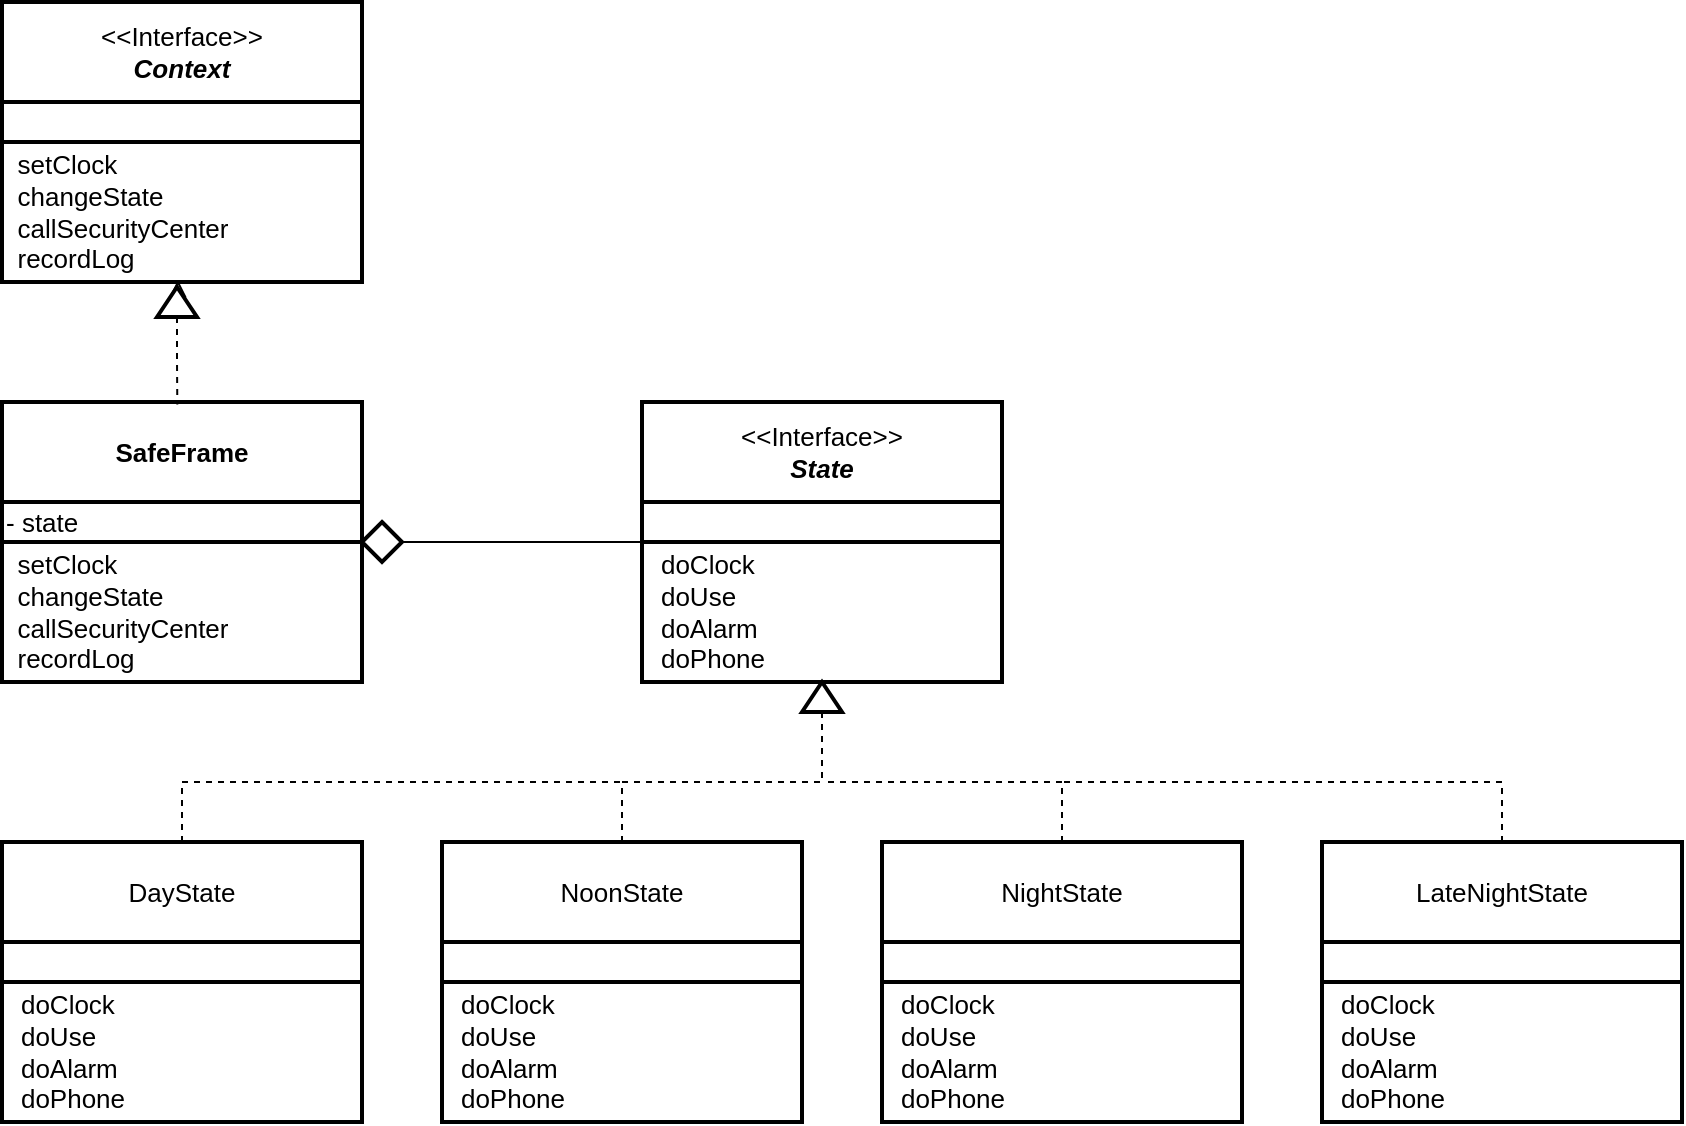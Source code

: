 <mxfile version="14.7.3" type="github">
  <diagram id="VLqiQ4smgDCN_QXW5N22" name="Page-1">
    <mxGraphModel dx="2012" dy="670" grid="1" gridSize="10" guides="1" tooltips="1" connect="1" arrows="1" fold="1" page="1" pageScale="1" pageWidth="827" pageHeight="1169" math="0" shadow="0">
      <root>
        <mxCell id="0" />
        <mxCell id="1" parent="0" />
        <mxCell id="QrUBCONkjMTxRwLSOclj-4" value="" style="rounded=0;whiteSpace=wrap;html=1;fontSize=13;strokeWidth=2;" vertex="1" parent="1">
          <mxGeometry y="80" width="180" height="140" as="geometry" />
        </mxCell>
        <mxCell id="QrUBCONkjMTxRwLSOclj-2" value="&lt;div style=&quot;text-align: left ; font-size: 13px&quot;&gt;&lt;span style=&quot;font-size: 13px&quot;&gt;setClock&lt;/span&gt;&lt;/div&gt;&lt;div style=&quot;text-align: left ; font-size: 13px&quot;&gt;&lt;span style=&quot;font-size: 13px&quot;&gt;changeState&lt;/span&gt;&lt;/div&gt;&lt;div style=&quot;text-align: left ; font-size: 13px&quot;&gt;&lt;span style=&quot;font-size: 13px&quot;&gt;callSecurityCenter&lt;/span&gt;&lt;/div&gt;&lt;div style=&quot;text-align: left ; font-size: 13px&quot;&gt;&lt;span style=&quot;font-size: 13px&quot;&gt;recordLog&lt;/span&gt;&lt;/div&gt;" style="text;html=1;align=center;verticalAlign=middle;resizable=0;points=[];autosize=1;strokeColor=none;strokeWidth=2;fontSize=13;" vertex="1" parent="1">
          <mxGeometry y="150" width="120" height="70" as="geometry" />
        </mxCell>
        <mxCell id="QrUBCONkjMTxRwLSOclj-5" value="&amp;lt;&amp;lt;Interface&amp;gt;&amp;gt;&lt;br&gt;&lt;b&gt;&lt;i&gt;Context&lt;/i&gt;&lt;/b&gt;" style="rounded=0;whiteSpace=wrap;html=1;fontSize=13;strokeWidth=2;" vertex="1" parent="1">
          <mxGeometry y="80" width="180" height="50" as="geometry" />
        </mxCell>
        <mxCell id="QrUBCONkjMTxRwLSOclj-6" value="" style="rounded=0;whiteSpace=wrap;html=1;fontSize=13;strokeWidth=2;" vertex="1" parent="1">
          <mxGeometry y="130" width="180" height="20" as="geometry" />
        </mxCell>
        <mxCell id="QrUBCONkjMTxRwLSOclj-9" value="" style="rounded=0;whiteSpace=wrap;html=1;fontSize=13;strokeWidth=2;" vertex="1" parent="1">
          <mxGeometry y="280" width="180" height="140" as="geometry" />
        </mxCell>
        <mxCell id="QrUBCONkjMTxRwLSOclj-10" value="&lt;div style=&quot;text-align: left ; font-size: 13px&quot;&gt;&lt;span style=&quot;font-size: 13px&quot;&gt;setClock&lt;/span&gt;&lt;/div&gt;&lt;div style=&quot;text-align: left ; font-size: 13px&quot;&gt;&lt;span style=&quot;font-size: 13px&quot;&gt;changeState&lt;/span&gt;&lt;/div&gt;&lt;div style=&quot;text-align: left ; font-size: 13px&quot;&gt;&lt;span style=&quot;font-size: 13px&quot;&gt;callSecurityCenter&lt;/span&gt;&lt;/div&gt;&lt;div style=&quot;text-align: left ; font-size: 13px&quot;&gt;&lt;span style=&quot;font-size: 13px&quot;&gt;recordLog&lt;/span&gt;&lt;/div&gt;" style="text;html=1;align=center;verticalAlign=middle;resizable=0;points=[];autosize=1;strokeColor=none;strokeWidth=2;fontSize=13;" vertex="1" parent="1">
          <mxGeometry y="350" width="120" height="70" as="geometry" />
        </mxCell>
        <mxCell id="QrUBCONkjMTxRwLSOclj-34" style="edgeStyle=orthogonalEdgeStyle;rounded=0;orthogonalLoop=1;jettySize=auto;html=1;exitX=0.5;exitY=0;exitDx=0;exitDy=0;entryX=0.733;entryY=0.986;entryDx=0;entryDy=0;entryPerimeter=0;fontSize=13;dashed=1;endArrow=block;endFill=0;startArrow=none;" edge="1" parent="1" source="QrUBCONkjMTxRwLSOclj-47" target="QrUBCONkjMTxRwLSOclj-2">
          <mxGeometry relative="1" as="geometry">
            <Array as="points" />
          </mxGeometry>
        </mxCell>
        <mxCell id="QrUBCONkjMTxRwLSOclj-11" value="&lt;b&gt;SafeFrame&lt;/b&gt;" style="rounded=0;whiteSpace=wrap;html=1;fontSize=13;strokeWidth=2;" vertex="1" parent="1">
          <mxGeometry y="280" width="180" height="50" as="geometry" />
        </mxCell>
        <mxCell id="QrUBCONkjMTxRwLSOclj-36" style="edgeStyle=orthogonalEdgeStyle;rounded=0;orthogonalLoop=1;jettySize=auto;html=1;exitX=1;exitY=1;exitDx=0;exitDy=0;entryX=0;entryY=1;entryDx=0;entryDy=0;fontSize=13;endArrow=none;endFill=0;startArrow=diamond;startFill=1;" edge="1" parent="1" source="QrUBCONkjMTxRwLSOclj-12" target="QrUBCONkjMTxRwLSOclj-16">
          <mxGeometry relative="1" as="geometry">
            <Array as="points">
              <mxPoint x="260" y="350" />
              <mxPoint x="260" y="350" />
            </Array>
          </mxGeometry>
        </mxCell>
        <mxCell id="QrUBCONkjMTxRwLSOclj-12" value="- state" style="rounded=0;whiteSpace=wrap;html=1;fontSize=13;strokeWidth=2;align=left;" vertex="1" parent="1">
          <mxGeometry y="330" width="180" height="20" as="geometry" />
        </mxCell>
        <mxCell id="QrUBCONkjMTxRwLSOclj-13" value="" style="rounded=0;whiteSpace=wrap;html=1;fontSize=13;strokeWidth=2;" vertex="1" parent="1">
          <mxGeometry x="320" y="280" width="180" height="140" as="geometry" />
        </mxCell>
        <mxCell id="QrUBCONkjMTxRwLSOclj-14" value="&lt;div style=&quot;text-align: left ; font-size: 13px&quot;&gt;&lt;span style=&quot;font-size: 13px&quot;&gt;doClock&lt;/span&gt;&lt;/div&gt;&lt;div style=&quot;text-align: left ; font-size: 13px&quot;&gt;doUse&lt;/div&gt;&lt;div style=&quot;text-align: left ; font-size: 13px&quot;&gt;doAlarm&lt;/div&gt;&lt;div style=&quot;text-align: left ; font-size: 13px&quot;&gt;doPhone&lt;/div&gt;" style="text;html=1;align=center;verticalAlign=middle;resizable=0;points=[];autosize=1;strokeColor=none;strokeWidth=2;fontSize=13;" vertex="1" parent="1">
          <mxGeometry x="320" y="350" width="70" height="70" as="geometry" />
        </mxCell>
        <mxCell id="QrUBCONkjMTxRwLSOclj-15" value="&amp;lt;&amp;lt;Interface&amp;gt;&amp;gt;&lt;br&gt;&lt;b&gt;&lt;i&gt;State&lt;/i&gt;&lt;/b&gt;" style="rounded=0;whiteSpace=wrap;html=1;fontSize=13;strokeWidth=2;" vertex="1" parent="1">
          <mxGeometry x="320" y="280" width="180" height="50" as="geometry" />
        </mxCell>
        <mxCell id="QrUBCONkjMTxRwLSOclj-16" value="" style="rounded=0;whiteSpace=wrap;html=1;fontSize=13;strokeWidth=2;" vertex="1" parent="1">
          <mxGeometry x="320" y="330" width="180" height="20" as="geometry" />
        </mxCell>
        <mxCell id="QrUBCONkjMTxRwLSOclj-17" value="" style="rounded=0;whiteSpace=wrap;html=1;fontSize=13;strokeWidth=2;" vertex="1" parent="1">
          <mxGeometry y="500" width="180" height="140" as="geometry" />
        </mxCell>
        <mxCell id="QrUBCONkjMTxRwLSOclj-18" value="&lt;div style=&quot;text-align: left ; font-size: 13px&quot;&gt;&lt;span style=&quot;font-size: 13px&quot;&gt;doClock&lt;/span&gt;&lt;/div&gt;&lt;div style=&quot;text-align: left ; font-size: 13px&quot;&gt;doUse&lt;/div&gt;&lt;div style=&quot;text-align: left ; font-size: 13px&quot;&gt;doAlarm&lt;/div&gt;&lt;div style=&quot;text-align: left ; font-size: 13px&quot;&gt;doPhone&lt;/div&gt;" style="text;html=1;align=center;verticalAlign=middle;resizable=0;points=[];autosize=1;strokeColor=none;strokeWidth=2;fontSize=13;" vertex="1" parent="1">
          <mxGeometry y="570" width="70" height="70" as="geometry" />
        </mxCell>
        <mxCell id="QrUBCONkjMTxRwLSOclj-43" style="edgeStyle=orthogonalEdgeStyle;rounded=0;orthogonalLoop=1;jettySize=auto;html=1;exitX=0.5;exitY=0;exitDx=0;exitDy=0;dashed=1;fontSize=13;startArrow=none;startFill=0;endArrow=none;endFill=0;" edge="1" parent="1" source="QrUBCONkjMTxRwLSOclj-19">
          <mxGeometry relative="1" as="geometry">
            <mxPoint x="310" y="470" as="targetPoint" />
            <Array as="points">
              <mxPoint x="90" y="470" />
            </Array>
          </mxGeometry>
        </mxCell>
        <mxCell id="QrUBCONkjMTxRwLSOclj-19" value="DayState" style="rounded=0;whiteSpace=wrap;html=1;fontSize=13;strokeWidth=2;" vertex="1" parent="1">
          <mxGeometry y="500" width="180" height="50" as="geometry" />
        </mxCell>
        <mxCell id="QrUBCONkjMTxRwLSOclj-20" value="" style="rounded=0;whiteSpace=wrap;html=1;fontSize=13;strokeWidth=2;" vertex="1" parent="1">
          <mxGeometry y="550" width="180" height="20" as="geometry" />
        </mxCell>
        <mxCell id="QrUBCONkjMTxRwLSOclj-21" value="" style="rounded=0;whiteSpace=wrap;html=1;fontSize=13;strokeWidth=2;" vertex="1" parent="1">
          <mxGeometry x="220" y="500" width="180" height="140" as="geometry" />
        </mxCell>
        <mxCell id="QrUBCONkjMTxRwLSOclj-22" value="&lt;div style=&quot;text-align: left ; font-size: 13px&quot;&gt;&lt;span style=&quot;font-size: 13px&quot;&gt;doClock&lt;/span&gt;&lt;/div&gt;&lt;div style=&quot;text-align: left ; font-size: 13px&quot;&gt;doUse&lt;/div&gt;&lt;div style=&quot;text-align: left ; font-size: 13px&quot;&gt;doAlarm&lt;/div&gt;&lt;div style=&quot;text-align: left ; font-size: 13px&quot;&gt;doPhone&lt;/div&gt;" style="text;html=1;align=center;verticalAlign=middle;resizable=0;points=[];autosize=1;strokeColor=none;strokeWidth=2;fontSize=13;" vertex="1" parent="1">
          <mxGeometry x="220" y="570" width="70" height="70" as="geometry" />
        </mxCell>
        <mxCell id="QrUBCONkjMTxRwLSOclj-41" style="edgeStyle=orthogonalEdgeStyle;rounded=0;orthogonalLoop=1;jettySize=auto;html=1;exitX=0.5;exitY=0;exitDx=0;exitDy=0;entryX=0.5;entryY=1;entryDx=0;entryDy=0;fontSize=13;startArrow=none;startFill=0;endArrow=block;endFill=0;dashed=1;" edge="1" parent="1" source="QrUBCONkjMTxRwLSOclj-23" target="QrUBCONkjMTxRwLSOclj-13">
          <mxGeometry relative="1" as="geometry">
            <Array as="points">
              <mxPoint x="310" y="470" />
              <mxPoint x="410" y="470" />
            </Array>
          </mxGeometry>
        </mxCell>
        <mxCell id="QrUBCONkjMTxRwLSOclj-23" value="NoonState" style="rounded=0;whiteSpace=wrap;html=1;fontSize=13;strokeWidth=2;" vertex="1" parent="1">
          <mxGeometry x="220" y="500" width="180" height="50" as="geometry" />
        </mxCell>
        <mxCell id="QrUBCONkjMTxRwLSOclj-24" value="" style="rounded=0;whiteSpace=wrap;html=1;fontSize=13;strokeWidth=2;" vertex="1" parent="1">
          <mxGeometry x="220" y="550" width="180" height="20" as="geometry" />
        </mxCell>
        <mxCell id="QrUBCONkjMTxRwLSOclj-25" value="" style="rounded=0;whiteSpace=wrap;html=1;fontSize=13;strokeWidth=2;" vertex="1" parent="1">
          <mxGeometry x="440" y="500" width="180" height="140" as="geometry" />
        </mxCell>
        <mxCell id="QrUBCONkjMTxRwLSOclj-26" value="&lt;div style=&quot;text-align: left ; font-size: 13px&quot;&gt;&lt;span style=&quot;font-size: 13px&quot;&gt;doClock&lt;/span&gt;&lt;/div&gt;&lt;div style=&quot;text-align: left ; font-size: 13px&quot;&gt;doUse&lt;/div&gt;&lt;div style=&quot;text-align: left ; font-size: 13px&quot;&gt;doAlarm&lt;/div&gt;&lt;div style=&quot;text-align: left ; font-size: 13px&quot;&gt;doPhone&lt;/div&gt;" style="text;html=1;align=center;verticalAlign=middle;resizable=0;points=[];autosize=1;strokeColor=none;strokeWidth=2;fontSize=13;" vertex="1" parent="1">
          <mxGeometry x="440" y="570" width="70" height="70" as="geometry" />
        </mxCell>
        <mxCell id="QrUBCONkjMTxRwLSOclj-44" style="edgeStyle=orthogonalEdgeStyle;rounded=0;orthogonalLoop=1;jettySize=auto;html=1;exitX=0.5;exitY=0;exitDx=0;exitDy=0;dashed=1;fontSize=13;startArrow=none;startFill=0;endArrow=none;endFill=0;" edge="1" parent="1" source="QrUBCONkjMTxRwLSOclj-27">
          <mxGeometry relative="1" as="geometry">
            <mxPoint x="410" y="470" as="targetPoint" />
            <Array as="points">
              <mxPoint x="530" y="470" />
            </Array>
          </mxGeometry>
        </mxCell>
        <mxCell id="QrUBCONkjMTxRwLSOclj-27" value="NightState" style="rounded=0;whiteSpace=wrap;html=1;fontSize=13;strokeWidth=2;" vertex="1" parent="1">
          <mxGeometry x="440" y="500" width="180" height="50" as="geometry" />
        </mxCell>
        <mxCell id="QrUBCONkjMTxRwLSOclj-28" value="" style="rounded=0;whiteSpace=wrap;html=1;fontSize=13;strokeWidth=2;" vertex="1" parent="1">
          <mxGeometry x="440" y="550" width="180" height="20" as="geometry" />
        </mxCell>
        <mxCell id="QrUBCONkjMTxRwLSOclj-29" value="" style="rounded=0;whiteSpace=wrap;html=1;fontSize=13;strokeWidth=2;" vertex="1" parent="1">
          <mxGeometry x="660" y="500" width="180" height="140" as="geometry" />
        </mxCell>
        <mxCell id="QrUBCONkjMTxRwLSOclj-30" value="&lt;div style=&quot;text-align: left ; font-size: 13px&quot;&gt;&lt;span style=&quot;font-size: 13px&quot;&gt;doClock&lt;/span&gt;&lt;/div&gt;&lt;div style=&quot;text-align: left ; font-size: 13px&quot;&gt;doUse&lt;/div&gt;&lt;div style=&quot;text-align: left ; font-size: 13px&quot;&gt;doAlarm&lt;/div&gt;&lt;div style=&quot;text-align: left ; font-size: 13px&quot;&gt;doPhone&lt;/div&gt;" style="text;html=1;align=center;verticalAlign=middle;resizable=0;points=[];autosize=1;strokeColor=none;strokeWidth=2;fontSize=13;" vertex="1" parent="1">
          <mxGeometry x="660" y="570" width="70" height="70" as="geometry" />
        </mxCell>
        <mxCell id="QrUBCONkjMTxRwLSOclj-45" style="edgeStyle=orthogonalEdgeStyle;rounded=0;orthogonalLoop=1;jettySize=auto;html=1;exitX=0.5;exitY=0;exitDx=0;exitDy=0;dashed=1;fontSize=13;startArrow=none;startFill=0;endArrow=none;endFill=0;" edge="1" parent="1" source="QrUBCONkjMTxRwLSOclj-31">
          <mxGeometry relative="1" as="geometry">
            <mxPoint x="530" y="470" as="targetPoint" />
            <Array as="points">
              <mxPoint x="750" y="470" />
            </Array>
          </mxGeometry>
        </mxCell>
        <mxCell id="QrUBCONkjMTxRwLSOclj-31" value="LateNightState" style="rounded=0;whiteSpace=wrap;html=1;fontSize=13;strokeWidth=2;" vertex="1" parent="1">
          <mxGeometry x="660" y="500" width="180" height="50" as="geometry" />
        </mxCell>
        <mxCell id="QrUBCONkjMTxRwLSOclj-32" value="" style="rounded=0;whiteSpace=wrap;html=1;fontSize=13;strokeWidth=2;" vertex="1" parent="1">
          <mxGeometry x="660" y="550" width="180" height="20" as="geometry" />
        </mxCell>
        <mxCell id="QrUBCONkjMTxRwLSOclj-37" value="" style="rhombus;whiteSpace=wrap;html=1;fontSize=13;strokeWidth=2;" vertex="1" parent="1">
          <mxGeometry x="180" y="340" width="20" height="20" as="geometry" />
        </mxCell>
        <mxCell id="QrUBCONkjMTxRwLSOclj-46" value="" style="triangle;whiteSpace=wrap;html=1;fontSize=13;strokeWidth=2;rotation=-90;" vertex="1" parent="1">
          <mxGeometry x="402.5" y="417.5" width="15" height="20" as="geometry" />
        </mxCell>
        <mxCell id="QrUBCONkjMTxRwLSOclj-53" style="edgeStyle=orthogonalEdgeStyle;rounded=0;orthogonalLoop=1;jettySize=auto;html=1;exitX=0;exitY=0.5;exitDx=0;exitDy=0;entryX=0.487;entryY=0.024;entryDx=0;entryDy=0;entryPerimeter=0;dashed=1;fontSize=13;startArrow=none;startFill=0;endArrow=none;endFill=0;" edge="1" parent="1" source="QrUBCONkjMTxRwLSOclj-47" target="QrUBCONkjMTxRwLSOclj-11">
          <mxGeometry relative="1" as="geometry" />
        </mxCell>
        <mxCell id="QrUBCONkjMTxRwLSOclj-47" value="" style="triangle;whiteSpace=wrap;html=1;fontSize=13;strokeWidth=2;rotation=-90;" vertex="1" parent="1">
          <mxGeometry x="80" y="220" width="15" height="20" as="geometry" />
        </mxCell>
      </root>
    </mxGraphModel>
  </diagram>
</mxfile>
